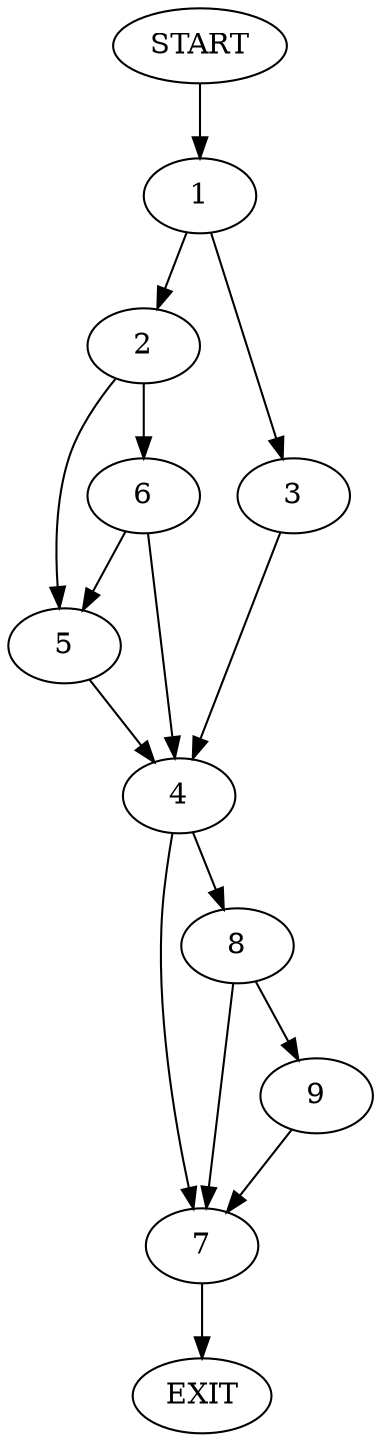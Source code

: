 digraph {
0 [label="START"];
1;
2;
3;
4;
5;
6;
7;
8;
9;
10 [label="EXIT"];
0 -> 1;
1 -> 2;
1 -> 3;
3 -> 4;
2 -> 5;
2 -> 6;
4 -> 7;
4 -> 8;
5 -> 4;
6 -> 5;
6 -> 4;
7 -> 10;
8 -> 7;
8 -> 9;
9 -> 7;
}